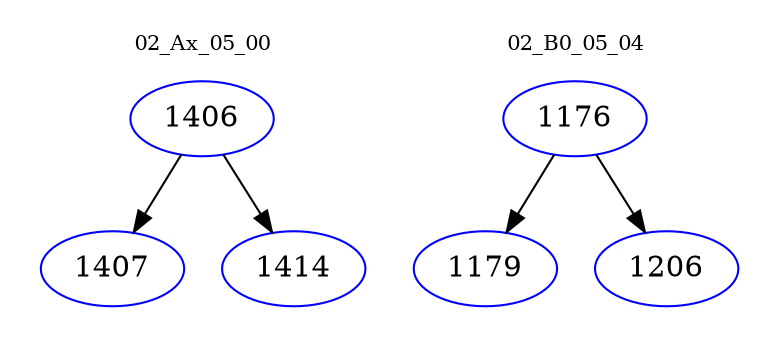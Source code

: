 digraph{
subgraph cluster_0 {
color = white
label = "02_Ax_05_00";
fontsize=10;
T0_1406 [label="1406", color="blue"]
T0_1406 -> T0_1407 [color="black"]
T0_1407 [label="1407", color="blue"]
T0_1406 -> T0_1414 [color="black"]
T0_1414 [label="1414", color="blue"]
}
subgraph cluster_1 {
color = white
label = "02_B0_05_04";
fontsize=10;
T1_1176 [label="1176", color="blue"]
T1_1176 -> T1_1179 [color="black"]
T1_1179 [label="1179", color="blue"]
T1_1176 -> T1_1206 [color="black"]
T1_1206 [label="1206", color="blue"]
}
}
